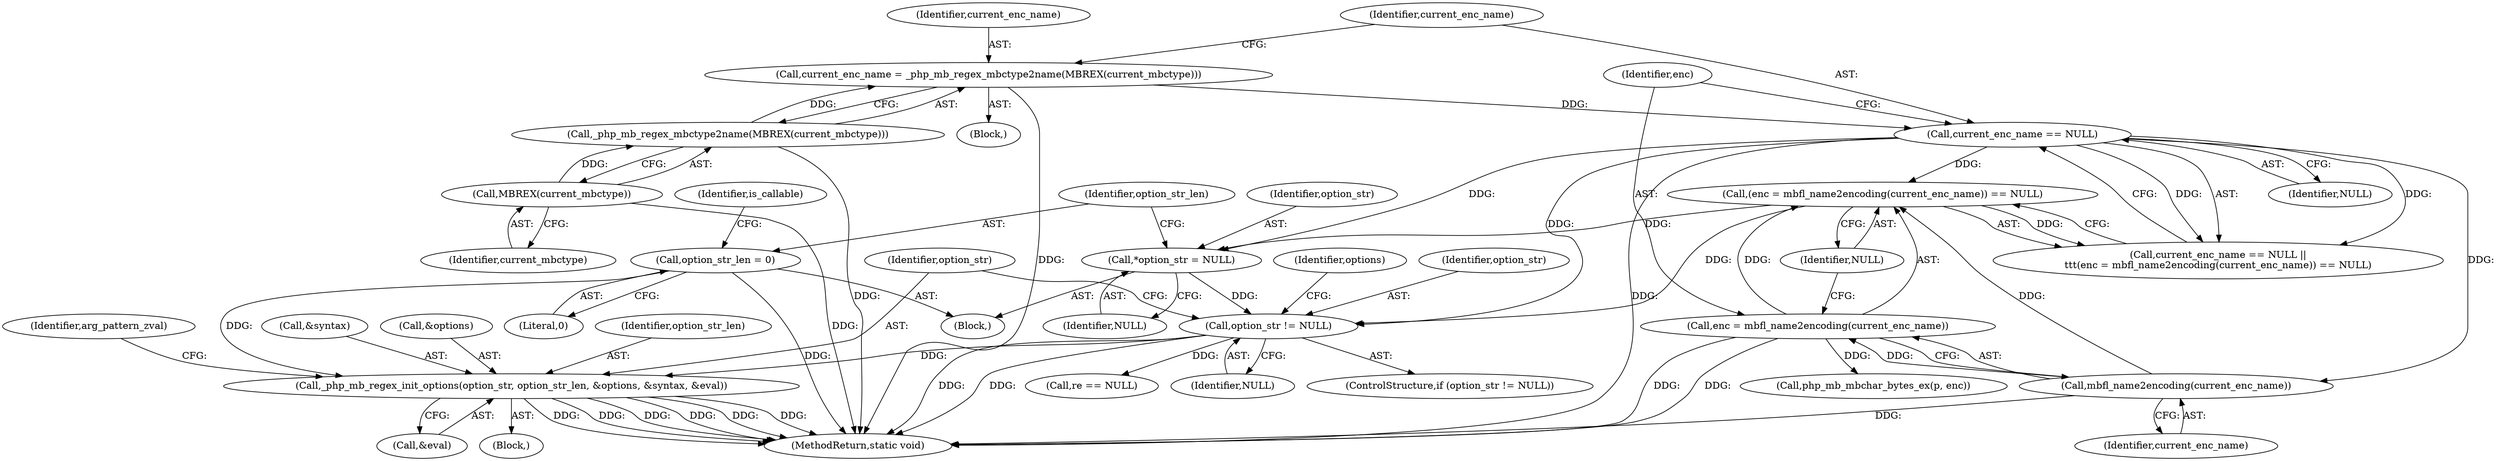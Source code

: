 digraph "0_php-src_5b597a2e5b28e2d5a52fc1be13f425f08f47cb62?w=1_1@pointer" {
"1000200" [label="(Call,_php_mb_regex_init_options(option_str, option_str_len, &options, &syntax, &eval))"];
"1000196" [label="(Call,option_str != NULL)"];
"1000178" [label="(Call,*option_str = NULL)"];
"1000162" [label="(Call,current_enc_name == NULL)"];
"1000155" [label="(Call,current_enc_name = _php_mb_regex_mbctype2name(MBREX(current_mbctype)))"];
"1000157" [label="(Call,_php_mb_regex_mbctype2name(MBREX(current_mbctype)))"];
"1000158" [label="(Call,MBREX(current_mbctype))"];
"1000165" [label="(Call,(enc = mbfl_name2encoding(current_enc_name)) == NULL)"];
"1000166" [label="(Call,enc = mbfl_name2encoding(current_enc_name))"];
"1000168" [label="(Call,mbfl_name2encoding(current_enc_name))"];
"1000182" [label="(Call,option_str_len = 0)"];
"1000161" [label="(Call,current_enc_name == NULL ||\n\t\t\t(enc = mbfl_name2encoding(current_enc_name)) == NULL)"];
"1000156" [label="(Identifier,current_enc_name)"];
"1000168" [label="(Call,mbfl_name2encoding(current_enc_name))"];
"1000200" [label="(Call,_php_mb_regex_init_options(option_str, option_str_len, &options, &syntax, &eval))"];
"1000184" [label="(Literal,0)"];
"1000203" [label="(Call,&options)"];
"1000195" [label="(ControlStructure,if (option_str != NULL))"];
"1000155" [label="(Call,current_enc_name = _php_mb_regex_mbctype2name(MBREX(current_mbctype)))"];
"1000166" [label="(Call,enc = mbfl_name2encoding(current_enc_name))"];
"1000212" [label="(Identifier,options)"];
"1000182" [label="(Call,option_str_len = 0)"];
"1000164" [label="(Identifier,NULL)"];
"1000257" [label="(Call,re == NULL)"];
"1000159" [label="(Identifier,current_mbctype)"];
"1000198" [label="(Identifier,NULL)"];
"1000162" [label="(Call,current_enc_name == NULL)"];
"1000187" [label="(Identifier,is_callable)"];
"1000157" [label="(Call,_php_mb_regex_mbctype2name(MBREX(current_mbctype)))"];
"1000183" [label="(Identifier,option_str_len)"];
"1000197" [label="(Identifier,option_str)"];
"1000178" [label="(Call,*option_str = NULL)"];
"1000205" [label="(Call,&syntax)"];
"1000201" [label="(Identifier,option_str)"];
"1000176" [label="(Block,)"];
"1000170" [label="(Identifier,NULL)"];
"1000158" [label="(Call,MBREX(current_mbctype))"];
"1000196" [label="(Call,option_str != NULL)"];
"1000180" [label="(Identifier,NULL)"];
"1000163" [label="(Identifier,current_enc_name)"];
"1000153" [label="(Block,)"];
"1000393" [label="(Call,php_mb_mbchar_bytes_ex(p, enc))"];
"1000179" [label="(Identifier,option_str)"];
"1000202" [label="(Identifier,option_str_len)"];
"1000222" [label="(Identifier,arg_pattern_zval)"];
"1000743" [label="(MethodReturn,static void)"];
"1000167" [label="(Identifier,enc)"];
"1000199" [label="(Block,)"];
"1000207" [label="(Call,&eval)"];
"1000165" [label="(Call,(enc = mbfl_name2encoding(current_enc_name)) == NULL)"];
"1000169" [label="(Identifier,current_enc_name)"];
"1000200" -> "1000199"  [label="AST: "];
"1000200" -> "1000207"  [label="CFG: "];
"1000201" -> "1000200"  [label="AST: "];
"1000202" -> "1000200"  [label="AST: "];
"1000203" -> "1000200"  [label="AST: "];
"1000205" -> "1000200"  [label="AST: "];
"1000207" -> "1000200"  [label="AST: "];
"1000222" -> "1000200"  [label="CFG: "];
"1000200" -> "1000743"  [label="DDG: "];
"1000200" -> "1000743"  [label="DDG: "];
"1000200" -> "1000743"  [label="DDG: "];
"1000200" -> "1000743"  [label="DDG: "];
"1000200" -> "1000743"  [label="DDG: "];
"1000200" -> "1000743"  [label="DDG: "];
"1000196" -> "1000200"  [label="DDG: "];
"1000182" -> "1000200"  [label="DDG: "];
"1000196" -> "1000195"  [label="AST: "];
"1000196" -> "1000198"  [label="CFG: "];
"1000197" -> "1000196"  [label="AST: "];
"1000198" -> "1000196"  [label="AST: "];
"1000201" -> "1000196"  [label="CFG: "];
"1000212" -> "1000196"  [label="CFG: "];
"1000196" -> "1000743"  [label="DDG: "];
"1000196" -> "1000743"  [label="DDG: "];
"1000178" -> "1000196"  [label="DDG: "];
"1000162" -> "1000196"  [label="DDG: "];
"1000165" -> "1000196"  [label="DDG: "];
"1000196" -> "1000257"  [label="DDG: "];
"1000178" -> "1000176"  [label="AST: "];
"1000178" -> "1000180"  [label="CFG: "];
"1000179" -> "1000178"  [label="AST: "];
"1000180" -> "1000178"  [label="AST: "];
"1000183" -> "1000178"  [label="CFG: "];
"1000162" -> "1000178"  [label="DDG: "];
"1000165" -> "1000178"  [label="DDG: "];
"1000162" -> "1000161"  [label="AST: "];
"1000162" -> "1000164"  [label="CFG: "];
"1000163" -> "1000162"  [label="AST: "];
"1000164" -> "1000162"  [label="AST: "];
"1000167" -> "1000162"  [label="CFG: "];
"1000161" -> "1000162"  [label="CFG: "];
"1000162" -> "1000743"  [label="DDG: "];
"1000162" -> "1000161"  [label="DDG: "];
"1000162" -> "1000161"  [label="DDG: "];
"1000155" -> "1000162"  [label="DDG: "];
"1000162" -> "1000168"  [label="DDG: "];
"1000162" -> "1000165"  [label="DDG: "];
"1000155" -> "1000153"  [label="AST: "];
"1000155" -> "1000157"  [label="CFG: "];
"1000156" -> "1000155"  [label="AST: "];
"1000157" -> "1000155"  [label="AST: "];
"1000163" -> "1000155"  [label="CFG: "];
"1000155" -> "1000743"  [label="DDG: "];
"1000157" -> "1000155"  [label="DDG: "];
"1000157" -> "1000158"  [label="CFG: "];
"1000158" -> "1000157"  [label="AST: "];
"1000157" -> "1000743"  [label="DDG: "];
"1000158" -> "1000157"  [label="DDG: "];
"1000158" -> "1000159"  [label="CFG: "];
"1000159" -> "1000158"  [label="AST: "];
"1000158" -> "1000743"  [label="DDG: "];
"1000165" -> "1000161"  [label="AST: "];
"1000165" -> "1000170"  [label="CFG: "];
"1000166" -> "1000165"  [label="AST: "];
"1000170" -> "1000165"  [label="AST: "];
"1000161" -> "1000165"  [label="CFG: "];
"1000165" -> "1000161"  [label="DDG: "];
"1000166" -> "1000165"  [label="DDG: "];
"1000168" -> "1000165"  [label="DDG: "];
"1000166" -> "1000168"  [label="CFG: "];
"1000167" -> "1000166"  [label="AST: "];
"1000168" -> "1000166"  [label="AST: "];
"1000170" -> "1000166"  [label="CFG: "];
"1000166" -> "1000743"  [label="DDG: "];
"1000166" -> "1000743"  [label="DDG: "];
"1000168" -> "1000166"  [label="DDG: "];
"1000166" -> "1000393"  [label="DDG: "];
"1000168" -> "1000169"  [label="CFG: "];
"1000169" -> "1000168"  [label="AST: "];
"1000168" -> "1000743"  [label="DDG: "];
"1000182" -> "1000176"  [label="AST: "];
"1000182" -> "1000184"  [label="CFG: "];
"1000183" -> "1000182"  [label="AST: "];
"1000184" -> "1000182"  [label="AST: "];
"1000187" -> "1000182"  [label="CFG: "];
"1000182" -> "1000743"  [label="DDG: "];
}
